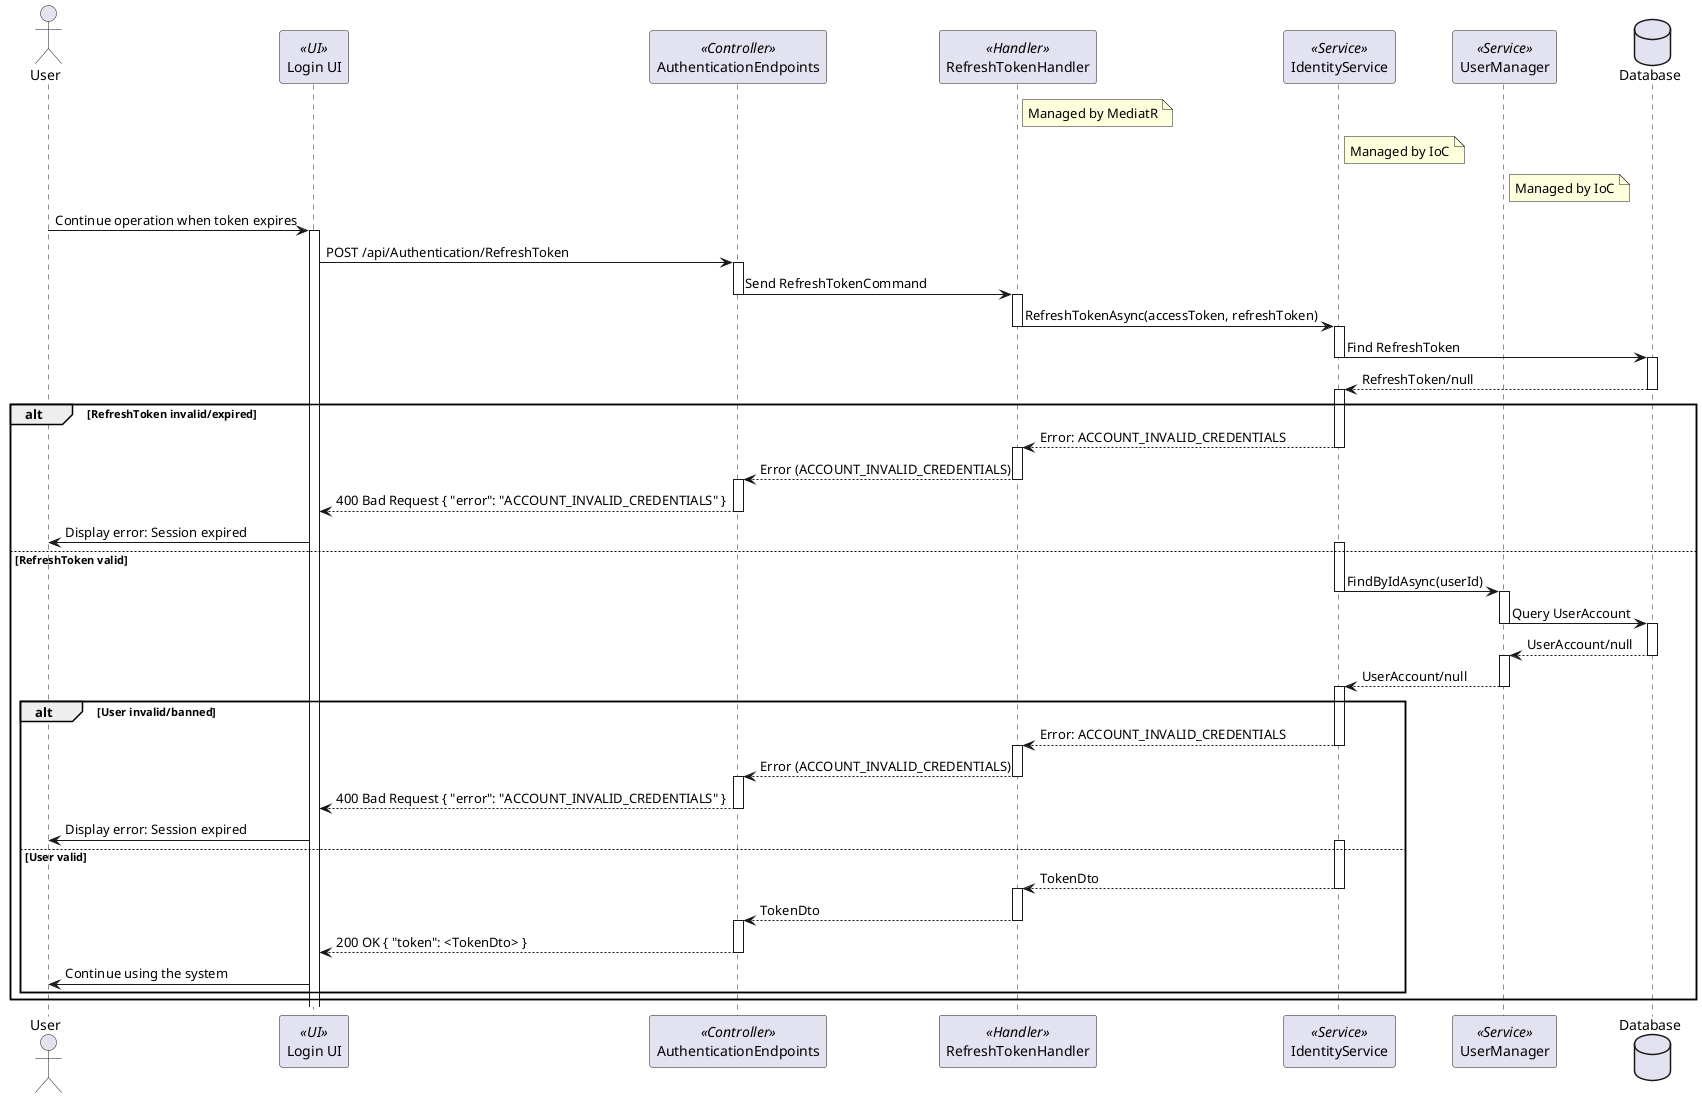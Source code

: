 @startuml
actor User
participant "Login UI" as UI <<UI>>
participant AuthenticationEndpoints <<Controller>>
participant RefreshTokenHandler <<Handler>>
participant IdentityService <<Service>>
participant UserManager <<Service>>
Database Database

note right of RefreshTokenHandler
  Managed by MediatR
end note

note right of IdentityService
  Managed by IoC
end note

note right of UserManager
  Managed by IoC
end note

User -> UI : Continue operation when token expires
activate UI

UI -> AuthenticationEndpoints : POST /api/Authentication/RefreshToken
activate AuthenticationEndpoints
AuthenticationEndpoints -> RefreshTokenHandler : Send RefreshTokenCommand
deactivate AuthenticationEndpoints
activate RefreshTokenHandler
RefreshTokenHandler -> IdentityService : RefreshTokenAsync(accessToken, refreshToken)
deactivate RefreshTokenHandler
activate IdentityService
IdentityService -> Database : Find RefreshToken
deactivate IdentityService
activate Database
Database --> IdentityService : RefreshToken/null
deactivate Database
activate IdentityService
alt RefreshToken invalid/expired
    IdentityService --> RefreshTokenHandler : Error: ACCOUNT_INVALID_CREDENTIALS
    deactivate IdentityService
    activate RefreshTokenHandler
    RefreshTokenHandler --> AuthenticationEndpoints : Error (ACCOUNT_INVALID_CREDENTIALS)
    deactivate RefreshTokenHandler
    activate AuthenticationEndpoints
    AuthenticationEndpoints --> UI : 400 Bad Request { "error": "ACCOUNT_INVALID_CREDENTIALS" }
    deactivate AuthenticationEndpoints


    UI -> User : Display error: Session expired


else RefreshToken valid
    activate IdentityService

    IdentityService -> UserManager : FindByIdAsync(userId)
    deactivate IdentityService
    activate UserManager
    UserManager -> Database : Query UserAccount
    deactivate UserManager
    activate Database
    Database --> UserManager : UserAccount/null
    deactivate Database
    activate UserManager
    UserManager --> IdentityService : UserAccount/null
    deactivate UserManager
    activate IdentityService
    alt User invalid/banned
        IdentityService --> RefreshTokenHandler : Error: ACCOUNT_INVALID_CREDENTIALS
        deactivate IdentityService
        activate RefreshTokenHandler
        RefreshTokenHandler --> AuthenticationEndpoints : Error (ACCOUNT_INVALID_CREDENTIALS)
        deactivate RefreshTokenHandler
        activate AuthenticationEndpoints
        AuthenticationEndpoints --> UI : 400 Bad Request { "error": "ACCOUNT_INVALID_CREDENTIALS" }
        deactivate AuthenticationEndpoints


        UI -> User : Display error: Session expired


    else User valid
        activate IdentityService
        IdentityService --> RefreshTokenHandler : TokenDto
        deactivate IdentityService
        activate RefreshTokenHandler
        RefreshTokenHandler --> AuthenticationEndpoints : TokenDto
        deactivate RefreshTokenHandler
        activate AuthenticationEndpoints
        AuthenticationEndpoints --> UI : 200 OK { "token": <TokenDto> }
        deactivate AuthenticationEndpoints
        UI -> User : Continue using the system
    end
end

@enduml